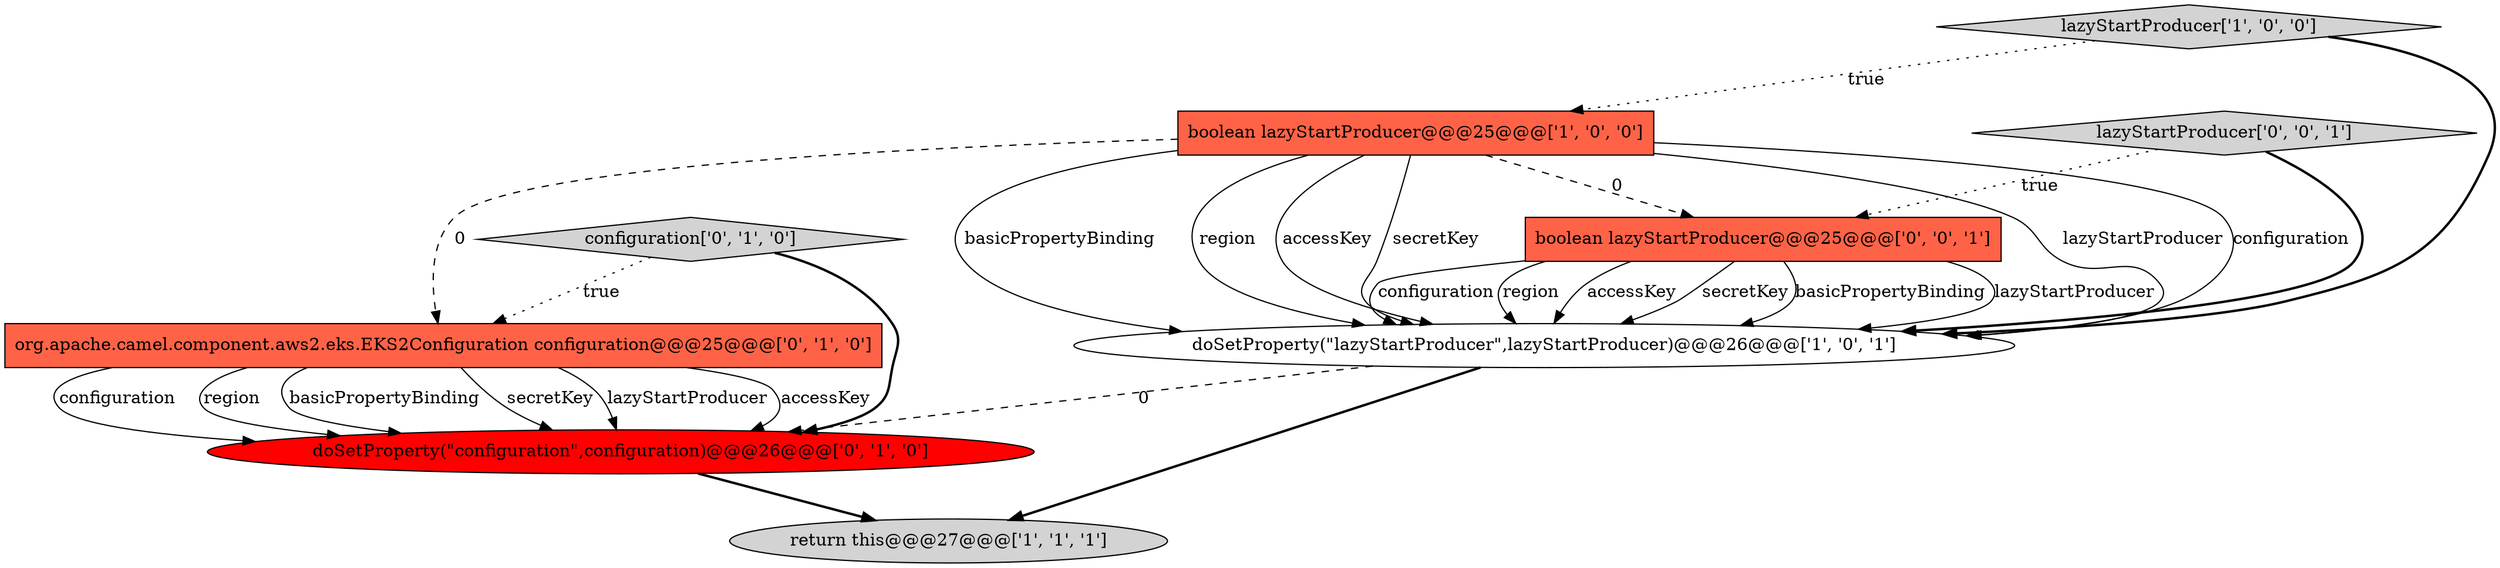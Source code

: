 digraph {
1 [style = filled, label = "return this@@@27@@@['1', '1', '1']", fillcolor = lightgray, shape = ellipse image = "AAA0AAABBB1BBB"];
5 [style = filled, label = "org.apache.camel.component.aws2.eks.EKS2Configuration configuration@@@25@@@['0', '1', '0']", fillcolor = tomato, shape = box image = "AAA1AAABBB2BBB"];
3 [style = filled, label = "lazyStartProducer['1', '0', '0']", fillcolor = lightgray, shape = diamond image = "AAA0AAABBB1BBB"];
6 [style = filled, label = "configuration['0', '1', '0']", fillcolor = lightgray, shape = diamond image = "AAA0AAABBB2BBB"];
8 [style = filled, label = "lazyStartProducer['0', '0', '1']", fillcolor = lightgray, shape = diamond image = "AAA0AAABBB3BBB"];
0 [style = filled, label = "doSetProperty(\"lazyStartProducer\",lazyStartProducer)@@@26@@@['1', '0', '1']", fillcolor = white, shape = ellipse image = "AAA0AAABBB1BBB"];
2 [style = filled, label = "boolean lazyStartProducer@@@25@@@['1', '0', '0']", fillcolor = tomato, shape = box image = "AAA1AAABBB1BBB"];
7 [style = filled, label = "boolean lazyStartProducer@@@25@@@['0', '0', '1']", fillcolor = tomato, shape = box image = "AAA0AAABBB3BBB"];
4 [style = filled, label = "doSetProperty(\"configuration\",configuration)@@@26@@@['0', '1', '0']", fillcolor = red, shape = ellipse image = "AAA1AAABBB2BBB"];
7->0 [style = solid, label="region"];
7->0 [style = solid, label="accessKey"];
5->4 [style = solid, label="secretKey"];
5->4 [style = solid, label="lazyStartProducer"];
5->4 [style = solid, label="accessKey"];
8->7 [style = dotted, label="true"];
2->0 [style = solid, label="secretKey"];
2->0 [style = solid, label="lazyStartProducer"];
7->0 [style = solid, label="secretKey"];
0->4 [style = dashed, label="0"];
7->0 [style = solid, label="basicPropertyBinding"];
2->7 [style = dashed, label="0"];
3->0 [style = bold, label=""];
8->0 [style = bold, label=""];
5->4 [style = solid, label="configuration"];
6->4 [style = bold, label=""];
2->5 [style = dashed, label="0"];
7->0 [style = solid, label="lazyStartProducer"];
6->5 [style = dotted, label="true"];
2->0 [style = solid, label="configuration"];
2->0 [style = solid, label="basicPropertyBinding"];
2->0 [style = solid, label="region"];
0->1 [style = bold, label=""];
5->4 [style = solid, label="region"];
5->4 [style = solid, label="basicPropertyBinding"];
2->0 [style = solid, label="accessKey"];
7->0 [style = solid, label="configuration"];
4->1 [style = bold, label=""];
3->2 [style = dotted, label="true"];
}
